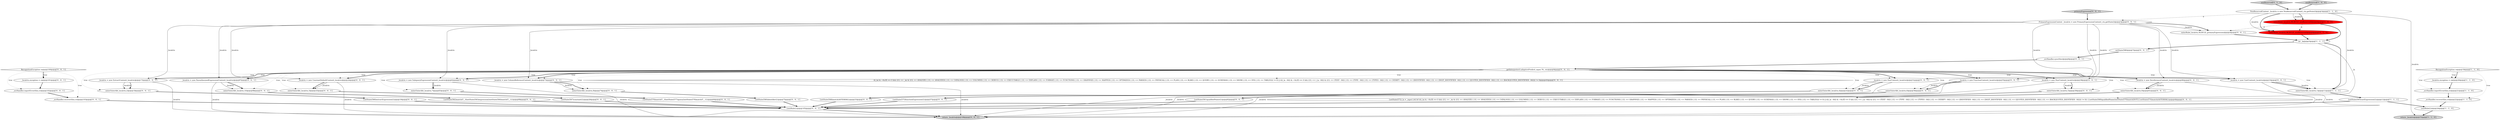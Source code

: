 digraph {
52 [style = filled, label = "enterOuterAlt(_localctx,8)@@@74@@@['0', '0', '1']", fillcolor = white, shape = ellipse image = "AAA0AAABBB3BBB"];
38 [style = filled, label = "enterOuterAlt(_localctx,9)@@@81@@@['0', '0', '1']", fillcolor = white, shape = ellipse image = "AAA0AAABBB3BBB"];
43 [style = filled, label = "{setState(568)match(ASTERISK)}@@@33@@@['0', '0', '1']", fillcolor = white, shape = ellipse image = "AAA0AAABBB3BBB"];
24 [style = filled, label = "_localctx = new ExtractContext(_localctx)@@@17@@@['0', '0', '1']", fillcolor = white, shape = ellipse image = "AAA0AAABBB3BBB"];
32 [style = filled, label = "{setState(582)match(T__0)setState(583)expression()setState(584)match(T__1)}@@@89@@@['0', '0', '1']", fillcolor = white, shape = ellipse image = "AAA0AAABBB3BBB"];
37 [style = filled, label = "_localctx = new CastContext(_localctx)@@@10@@@['0', '0', '1']", fillcolor = white, shape = ellipse image = "AAA0AAABBB3BBB"];
0 [style = filled, label = "{setState(565)castExpression()}@@@12@@@['1', '1', '1']", fillcolor = white, shape = ellipse image = "AAA0AAABBB1BBB"];
6 [style = filled, label = "NonReservedContext _localctx = new NonReservedContext(_ctx,getState())@@@3@@@['1', '1', '0']", fillcolor = white, shape = ellipse image = "AAA0AAABBB1BBB"];
51 [style = filled, label = "enterOuterAlt(_localctx,4)@@@32@@@['0', '0', '1']", fillcolor = white, shape = ellipse image = "AAA0AAABBB3BBB"];
21 [style = filled, label = "{exitRule()}@@@105@@@['0', '0', '1']", fillcolor = white, shape = ellipse image = "AAA0AAABBB3BBB"];
2 [style = filled, label = "_localctx.exception = re@@@20@@@['1', '1', '0']", fillcolor = white, shape = ellipse image = "AAA0AAABBB1BBB"];
54 [style = filled, label = "_errHandler.recover(this,re)@@@103@@@['0', '0', '1']", fillcolor = white, shape = ellipse image = "AAA0AAABBB3BBB"];
12 [style = filled, label = "enterRule(_localctx,98,RULE_nonReserved)@@@4@@@['0', '1', '0']", fillcolor = red, shape = ellipse image = "AAA1AAABBB2BBB"];
9 [style = filled, label = "_errHandler.reportError(this,re)@@@21@@@['1', '1', '0']", fillcolor = white, shape = ellipse image = "AAA0AAABBB1BBB"];
3 [style = filled, label = "RecognitionException re@@@19@@@['1', '1', '0']", fillcolor = white, shape = diamond image = "AAA0AAABBB1BBB"];
46 [style = filled, label = "_localctx = new ConstantDefaultContext(_localctx)@@@24@@@['0', '0', '1']", fillcolor = white, shape = ellipse image = "AAA0AAABBB3BBB"];
26 [style = filled, label = "enterOuterAlt(_localctx,10)@@@88@@@['0', '0', '1']", fillcolor = white, shape = ellipse image = "AAA0AAABBB3BBB"];
4 [style = filled, label = "{exitRule()}@@@24@@@['1', '1', '0']", fillcolor = white, shape = ellipse image = "AAA0AAABBB1BBB"];
30 [style = filled, label = "_errHandler.reportError(this,re)@@@102@@@['0', '0', '1']", fillcolor = white, shape = ellipse image = "AAA0AAABBB3BBB"];
13 [style = filled, label = "nonReserved['0', '1', '0']", fillcolor = lightgray, shape = diamond image = "AAA0AAABBB2BBB"];
25 [style = filled, label = "{setState(581)qualifiedName()}@@@82@@@['0', '0', '1']", fillcolor = white, shape = ellipse image = "AAA0AAABBB3BBB"];
29 [style = filled, label = "{setState(567)constant()}@@@26@@@['0', '0', '1']", fillcolor = white, shape = ellipse image = "AAA0AAABBB3BBB"];
8 [style = filled, label = "_errHandler.recover(this,re)@@@22@@@['1', '1', '0']", fillcolor = white, shape = ellipse image = "AAA0AAABBB1BBB"];
31 [style = filled, label = "primaryExpression['0', '0', '1']", fillcolor = lightgray, shape = diamond image = "AAA0AAABBB3BBB"];
42 [style = filled, label = "enterOuterAlt(_localctx,7)@@@63@@@['0', '0', '1']", fillcolor = white, shape = ellipse image = "AAA0AAABBB3BBB"];
53 [style = filled, label = "_localctx = new ColumnReferenceContext(_localctx)@@@73@@@['0', '0', '1']", fillcolor = white, shape = ellipse image = "AAA0AAABBB3BBB"];
41 [style = filled, label = "getInterpreter().adaptivePredict(_input,78,_ctx)@@@9@@@['0', '0', '1']", fillcolor = white, shape = diamond image = "AAA0AAABBB3BBB"];
16 [style = filled, label = "_localctx = new SubqueryExpressionContext(_localctx)@@@62@@@['0', '0', '1']", fillcolor = white, shape = ellipse image = "AAA0AAABBB3BBB"];
49 [style = filled, label = "enterOuterAlt(_localctx,5)@@@39@@@['0', '0', '1']", fillcolor = white, shape = ellipse image = "AAA0AAABBB3BBB"];
7 [style = filled, label = "enterRule(_localctx,96,RULE_nonReserved)@@@4@@@['1', '0', '0']", fillcolor = red, shape = ellipse image = "AAA1AAABBB1BBB"];
15 [style = filled, label = "setState(586)@@@7@@@['0', '0', '1']", fillcolor = white, shape = ellipse image = "AAA0AAABBB3BBB"];
23 [style = filled, label = "enterOuterAlt(_localctx,6)@@@56@@@['0', '0', '1']", fillcolor = white, shape = ellipse image = "AAA0AAABBB3BBB"];
5 [style = filled, label = "enterOuterAlt(_localctx,1)@@@11@@@['1', '1', '1']", fillcolor = white, shape = ellipse image = "AAA0AAABBB1BBB"];
47 [style = filled, label = "_localctx = new StarContext(_localctx)@@@38@@@['0', '0', '1']", fillcolor = white, shape = ellipse image = "AAA0AAABBB3BBB"];
19 [style = filled, label = "_localctx = new DereferenceContext(_localctx)@@@80@@@['0', '0', '1']", fillcolor = white, shape = ellipse image = "AAA0AAABBB3BBB"];
44 [style = filled, label = "{setState(575)functionExpression()}@@@57@@@['0', '0', '1']", fillcolor = white, shape = ellipse image = "AAA0AAABBB3BBB"];
17 [style = filled, label = "(((_la) & ~0x3f) == 0 && ((1L << _la) & ((1L << ANALYZE) | (1L << ANALYZED) | (1L << CATALOGS) | (1L << COLUMNS) | (1L << DEBUG) | (1L << EXECUTABLE) | (1L << EXPLAIN) | (1L << FORMAT) | (1L << FUNCTIONS) | (1L << GRAPHVIZ) | (1L << MAPPED) | (1L << OPTIMIZED) | (1L << PARSED) | (1L << PHYSICAL) | (1L << PLAN) | (1L << RLIKE) | (1L << QUERY) | (1L << SCHEMAS) | (1L << SHOW) | (1L << SYS) | (1L << TABLES))) != 0) || ((((_la - 64)) & ~0x3f) == 0 && ((1L << (_la - 64)) & ((1L << (TEXT - 64)) | (1L << (TYPE - 64)) | (1L << (TYPES - 64)) | (1L << (VERIFY - 64)) | (1L << (IDENTIFIER - 64)) | (1L << (DIGIT_IDENTIFIER - 64)) | (1L << (QUOTED_IDENTIFIER - 64)) | (1L << (BACKQUOTED_IDENTIFIER - 64)))) != 0)@@@43@@@['0', '0', '1']", fillcolor = white, shape = diamond image = "AAA0AAABBB3BBB"];
27 [style = filled, label = "_localctx.exception = re@@@101@@@['0', '0', '1']", fillcolor = white, shape = ellipse image = "AAA0AAABBB3BBB"];
50 [style = filled, label = "_localctx = new FunctionContext(_localctx)@@@55@@@['0', '0', '1']", fillcolor = white, shape = ellipse image = "AAA0AAABBB3BBB"];
1 [style = filled, label = "nonReserved['1', '0', '0']", fillcolor = lightgray, shape = diamond image = "AAA0AAABBB1BBB"];
35 [style = filled, label = "enterRule(_localctx,58,RULE_primaryExpression)@@@4@@@['0', '0', '1']", fillcolor = white, shape = ellipse image = "AAA0AAABBB3BBB"];
48 [style = filled, label = "_errHandler.sync(this)@@@8@@@['0', '0', '1']", fillcolor = white, shape = ellipse image = "AAA0AAABBB3BBB"];
11 [style = filled, label = "int _la@@@5@@@['1', '1', '1']", fillcolor = white, shape = ellipse image = "AAA0AAABBB1BBB"];
39 [style = filled, label = "enterOuterAlt(_localctx,3)@@@25@@@['0', '0', '1']", fillcolor = white, shape = ellipse image = "AAA0AAABBB3BBB"];
34 [style = filled, label = "_localctx = new StarContext(_localctx)@@@31@@@['0', '0', '1']", fillcolor = white, shape = ellipse image = "AAA0AAABBB3BBB"];
20 [style = filled, label = "return _localctx@@@108@@@['0', '0', '1']", fillcolor = lightgray, shape = ellipse image = "AAA0AAABBB3BBB"];
10 [style = filled, label = "return _localctx@@@27@@@['1', '1', '0']", fillcolor = lightgray, shape = ellipse image = "AAA0AAABBB1BBB"];
40 [style = filled, label = "{setState(580)identifier()}@@@75@@@['0', '0', '1']", fillcolor = white, shape = ellipse image = "AAA0AAABBB3BBB"];
22 [style = filled, label = "{setState(566)extractExpression()}@@@19@@@['0', '0', '1']", fillcolor = white, shape = ellipse image = "AAA0AAABBB3BBB"];
45 [style = filled, label = "{setState(576)match(T__0)setState(577)query()setState(578)match(T__1)}@@@64@@@['0', '0', '1']", fillcolor = white, shape = ellipse image = "AAA0AAABBB3BBB"];
18 [style = filled, label = "PrimaryExpressionContext _localctx = new PrimaryExpressionContext(_ctx,getState())@@@3@@@['0', '0', '1']", fillcolor = white, shape = ellipse image = "AAA0AAABBB3BBB"];
28 [style = filled, label = "_localctx = new ParenthesizedExpressionContext(_localctx)@@@87@@@['0', '0', '1']", fillcolor = white, shape = ellipse image = "AAA0AAABBB3BBB"];
14 [style = filled, label = "RecognitionException re@@@100@@@['0', '0', '1']", fillcolor = white, shape = diamond image = "AAA0AAABBB3BBB"];
33 [style = filled, label = "enterOuterAlt(_localctx,2)@@@18@@@['0', '0', '1']", fillcolor = white, shape = ellipse image = "AAA0AAABBB3BBB"];
36 [style = filled, label = "{setState(572)_la = _input.LA(1)if ((((_la) & ~0x3f) == 0 && ((1L << _la) & ((1L << ANALYZE) | (1L << ANALYZED) | (1L << CATALOGS) | (1L << COLUMNS) | (1L << DEBUG) | (1L << EXECUTABLE) | (1L << EXPLAIN) | (1L << FORMAT) | (1L << FUNCTIONS) | (1L << GRAPHVIZ) | (1L << MAPPED) | (1L << OPTIMIZED) | (1L << PARSED) | (1L << PHYSICAL) | (1L << PLAN) | (1L << RLIKE) | (1L << QUERY) | (1L << SCHEMAS) | (1L << SHOW) | (1L << SYS) | (1L << TABLES))) != 0) || ((((_la - 64)) & ~0x3f) == 0 && ((1L << (_la - 64)) & ((1L << (TEXT - 64)) | (1L << (TYPE - 64)) | (1L << (TYPES - 64)) | (1L << (VERIFY - 64)) | (1L << (IDENTIFIER - 64)) | (1L << (DIGIT_IDENTIFIER - 64)) | (1L << (QUOTED_IDENTIFIER - 64)) | (1L << (BACKQUOTED_IDENTIFIER - 64)))) != 0)) {{setState(569)qualifiedName()setState(570)match(DOT)}}setState(574)match(ASTERISK)}@@@40@@@['0', '0', '1']", fillcolor = white, shape = ellipse image = "AAA0AAABBB3BBB"];
41->19 [style = bold, label=""];
50->23 [style = solid, label="_localctx"];
18->50 [style = solid, label="_localctx"];
18->34 [style = solid, label="_localctx"];
42->45 [style = bold, label=""];
18->19 [style = solid, label="_localctx"];
19->20 [style = solid, label="_localctx"];
18->47 [style = solid, label="_localctx"];
41->38 [style = dotted, label="true"];
6->7 [style = solid, label="_localctx"];
41->28 [style = bold, label=""];
47->49 [style = bold, label=""];
37->5 [style = bold, label=""];
46->39 [style = solid, label="_localctx"];
53->20 [style = solid, label="_localctx"];
5->0 [style = bold, label=""];
50->20 [style = solid, label="_localctx"];
7->35 [style = dashed, label="0"];
19->38 [style = solid, label="_localctx"];
18->35 [style = bold, label=""];
41->51 [style = dotted, label="true"];
16->42 [style = bold, label=""];
37->20 [style = solid, label="_localctx"];
41->49 [style = dotted, label="true"];
41->42 [style = dotted, label="true"];
41->33 [style = dotted, label="true"];
8->4 [style = bold, label=""];
11->36 [style = solid, label="_la"];
41->17 [style = dotted, label="true"];
49->36 [style = bold, label=""];
25->21 [style = bold, label=""];
39->29 [style = bold, label=""];
23->44 [style = bold, label=""];
7->11 [style = bold, label=""];
44->21 [style = bold, label=""];
48->41 [style = bold, label=""];
26->32 [style = bold, label=""];
50->23 [style = bold, label=""];
41->46 [style = dotted, label="true"];
53->52 [style = bold, label=""];
27->30 [style = bold, label=""];
41->28 [style = dotted, label="true"];
41->37 [style = bold, label=""];
12->11 [style = bold, label=""];
47->20 [style = solid, label="_localctx"];
41->24 [style = dotted, label="true"];
0->21 [style = bold, label=""];
2->9 [style = bold, label=""];
46->39 [style = bold, label=""];
14->27 [style = dotted, label="true"];
9->8 [style = bold, label=""];
6->18 [style = dashed, label="0"];
41->5 [style = dotted, label="true"];
41->53 [style = bold, label=""];
18->16 [style = solid, label="_localctx"];
3->2 [style = bold, label=""];
41->53 [style = dotted, label="true"];
41->23 [style = dotted, label="true"];
38->25 [style = bold, label=""];
45->21 [style = bold, label=""];
41->46 [style = bold, label=""];
6->7 [style = bold, label=""];
19->38 [style = bold, label=""];
41->50 [style = bold, label=""];
18->53 [style = solid, label="_localctx"];
40->21 [style = bold, label=""];
16->20 [style = solid, label="_localctx"];
4->10 [style = bold, label=""];
41->50 [style = dotted, label="true"];
18->24 [style = solid, label="_localctx"];
41->16 [style = dotted, label="true"];
28->26 [style = bold, label=""];
6->5 [style = solid, label="_localctx"];
3->9 [style = dotted, label="true"];
41->37 [style = dotted, label="true"];
24->33 [style = solid, label="_localctx"];
29->21 [style = bold, label=""];
47->49 [style = solid, label="_localctx"];
6->12 [style = solid, label="_localctx"];
34->20 [style = solid, label="_localctx"];
24->33 [style = bold, label=""];
34->51 [style = bold, label=""];
11->5 [style = bold, label=""];
41->34 [style = dotted, label="true"];
37->5 [style = solid, label="_localctx"];
53->52 [style = solid, label="_localctx"];
1->6 [style = bold, label=""];
14->30 [style = dotted, label="true"];
52->40 [style = bold, label=""];
30->54 [style = bold, label=""];
41->47 [style = dotted, label="true"];
15->48 [style = bold, label=""];
14->54 [style = dotted, label="true"];
54->21 [style = bold, label=""];
51->43 [style = bold, label=""];
41->16 [style = bold, label=""];
41->47 [style = bold, label=""];
14->27 [style = bold, label=""];
13->6 [style = bold, label=""];
41->52 [style = dotted, label="true"];
41->34 [style = bold, label=""];
41->19 [style = dotted, label="true"];
33->22 [style = bold, label=""];
28->26 [style = solid, label="_localctx"];
18->28 [style = solid, label="_localctx"];
6->12 [style = bold, label=""];
43->21 [style = bold, label=""];
32->21 [style = bold, label=""];
41->24 [style = bold, label=""];
46->20 [style = solid, label="_localctx"];
16->42 [style = solid, label="_localctx"];
6->10 [style = solid, label="_localctx"];
18->46 [style = solid, label="_localctx"];
22->21 [style = bold, label=""];
28->20 [style = solid, label="_localctx"];
31->18 [style = bold, label=""];
41->39 [style = dotted, label="true"];
34->51 [style = solid, label="_localctx"];
11->15 [style = bold, label=""];
36->21 [style = bold, label=""];
41->26 [style = dotted, label="true"];
21->20 [style = bold, label=""];
0->4 [style = bold, label=""];
24->20 [style = solid, label="_localctx"];
7->12 [style = dashed, label="0"];
18->35 [style = solid, label="_localctx"];
3->8 [style = dotted, label="true"];
18->37 [style = solid, label="_localctx"];
3->2 [style = dotted, label="true"];
35->11 [style = bold, label=""];
}
